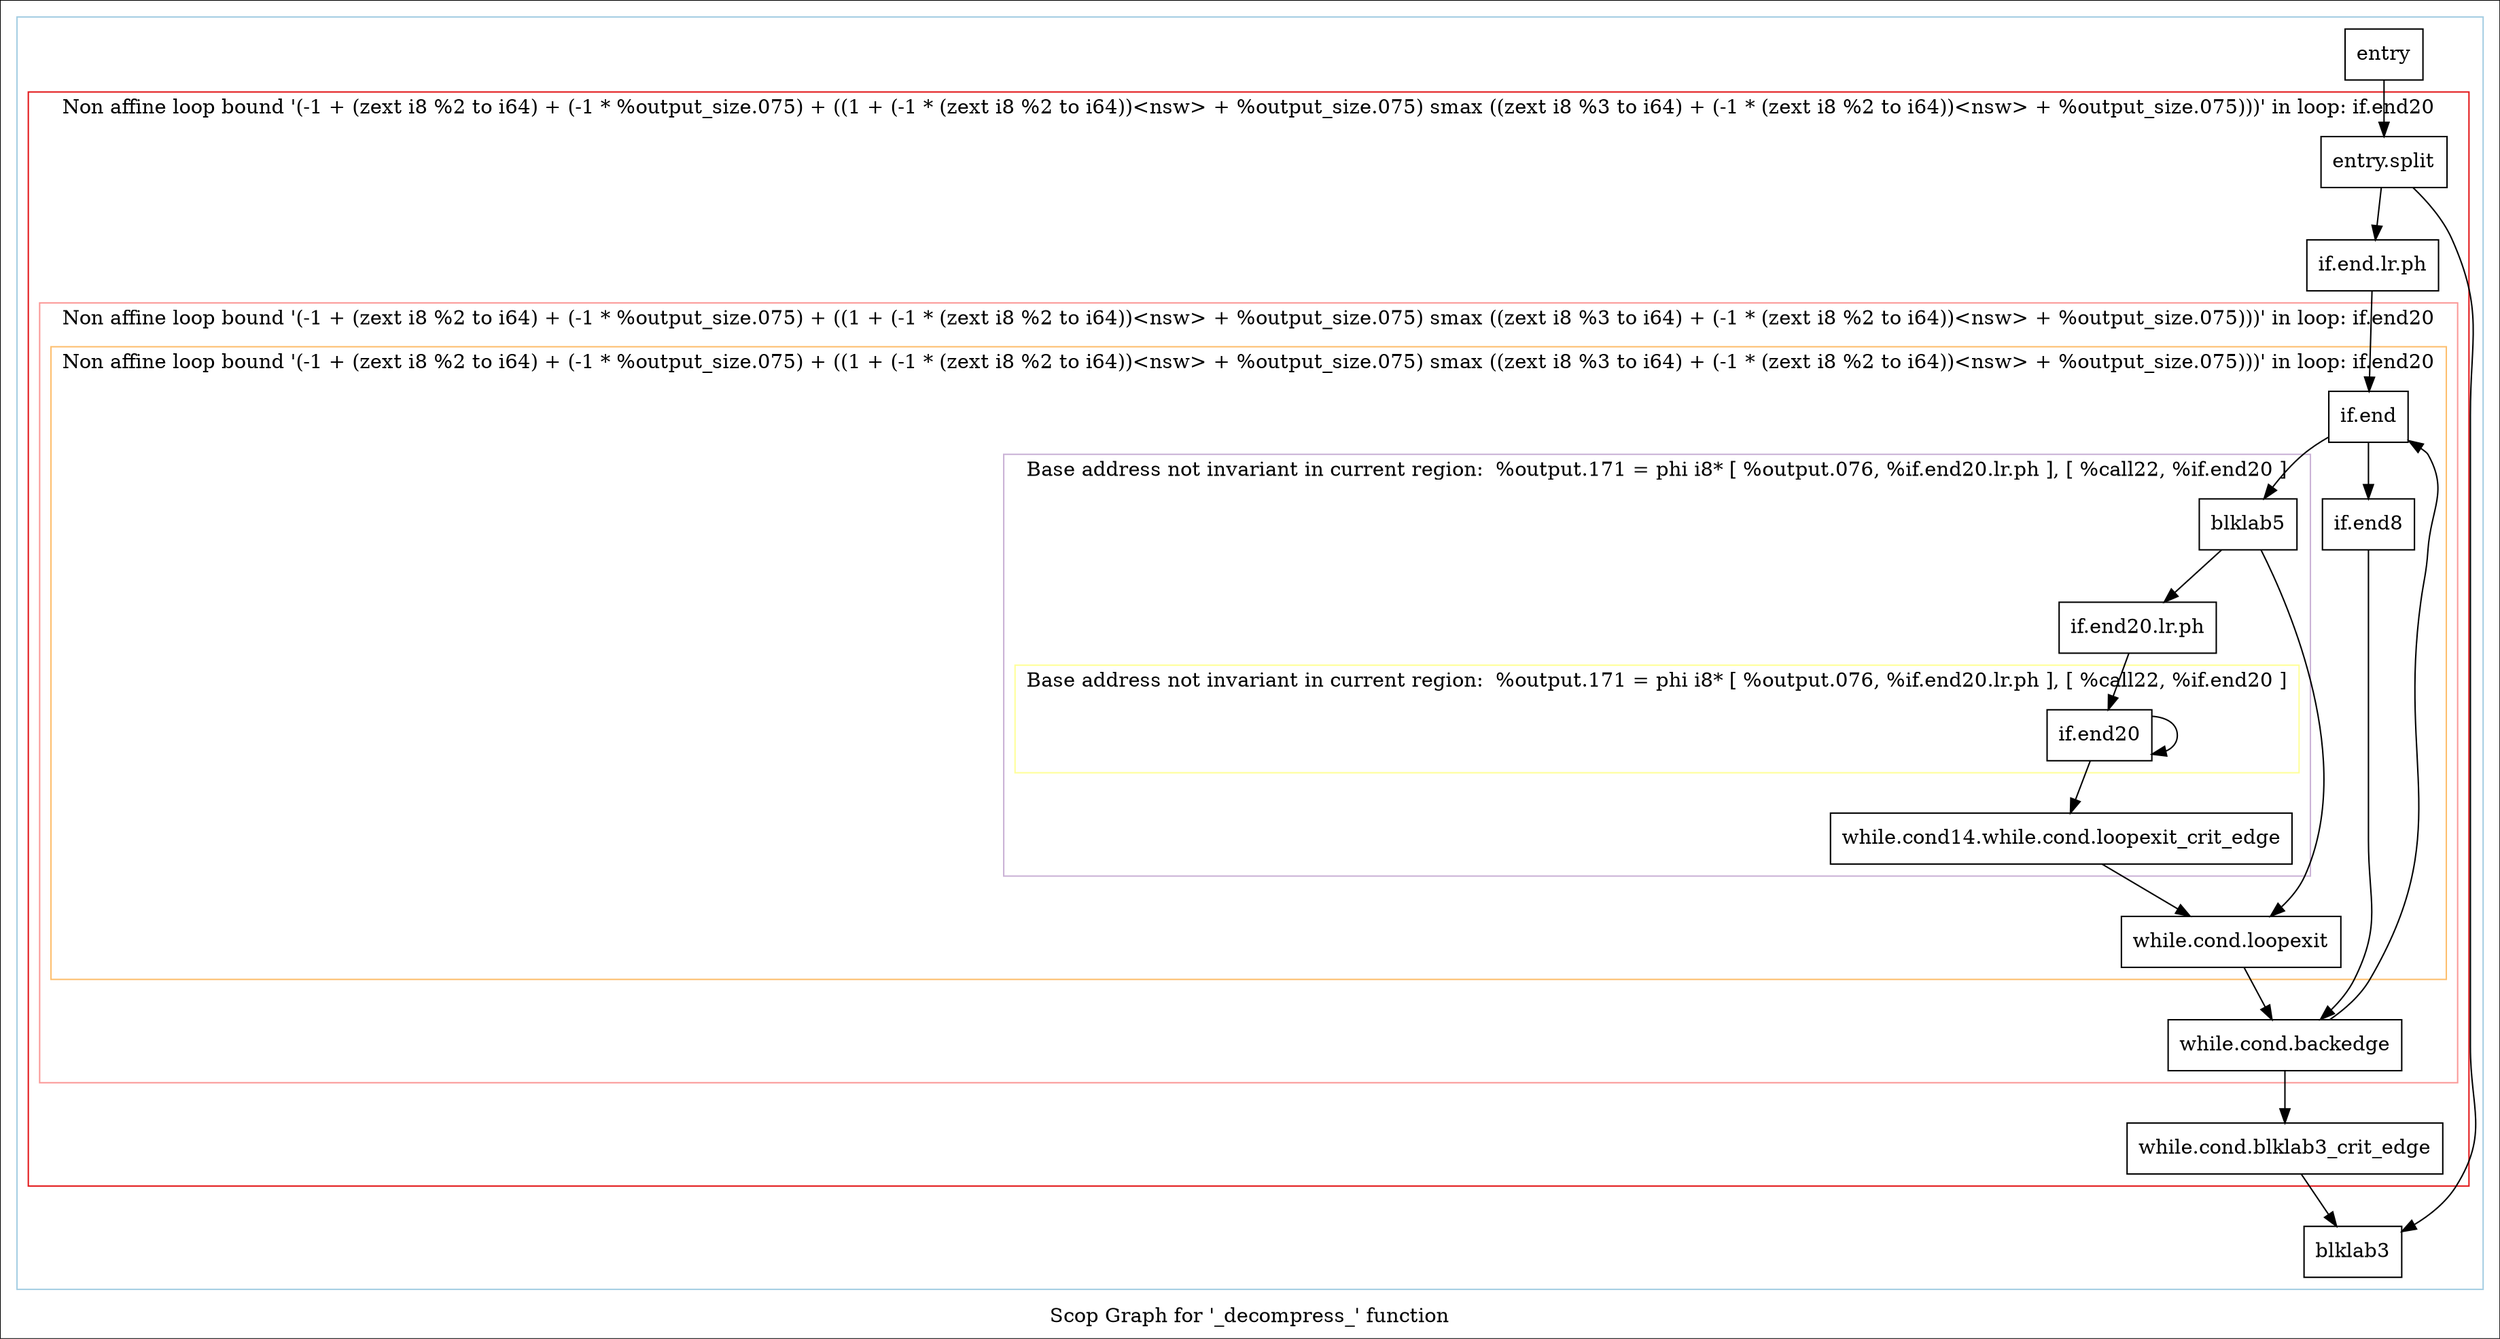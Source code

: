 digraph "Scop Graph for '_decompress_' function" {
	label="Scop Graph for '_decompress_' function";

	Node0xc4c9e20 [shape=record,label="{entry}"];
	Node0xc4c9e20 -> Node0xc4c9e40;
	Node0xc4c9e40 [shape=record,label="{entry.split}"];
	Node0xc4c9e40 -> Node0xc4ddee0;
	Node0xc4c9e40 -> Node0xc4c9f50;
	Node0xc4ddee0 [shape=record,label="{if.end.lr.ph}"];
	Node0xc4ddee0 -> Node0xc4d7bc0;
	Node0xc4d7bc0 [shape=record,label="{if.end}"];
	Node0xc4d7bc0 -> Node0xc4d7c20;
	Node0xc4d7bc0 -> Node0xc4d7c80;
	Node0xc4d7c20 [shape=record,label="{if.end8}"];
	Node0xc4d7c20 -> Node0xc4c9f70;
	Node0xc4c9f70 [shape=record,label="{while.cond.backedge}"];
	Node0xc4c9f70 -> Node0xc4d7bc0[constraint=false];
	Node0xc4c9f70 -> Node0xc4d7b90;
	Node0xc4d7b90 [shape=record,label="{while.cond.blklab3_crit_edge}"];
	Node0xc4d7b90 -> Node0xc4c9f50;
	Node0xc4c9f50 [shape=record,label="{blklab3}"];
	Node0xc4d7c80 [shape=record,label="{blklab5}"];
	Node0xc4d7c80 -> Node0xc4ddda0;
	Node0xc4d7c80 -> Node0xc4dddc0;
	Node0xc4ddda0 [shape=record,label="{while.cond.loopexit}"];
	Node0xc4ddda0 -> Node0xc4c9f70;
	Node0xc4dddc0 [shape=record,label="{if.end20.lr.ph}"];
	Node0xc4dddc0 -> Node0xc4ddde0;
	Node0xc4ddde0 [shape=record,label="{if.end20}"];
	Node0xc4ddde0 -> Node0xc4ddde0[constraint=false];
	Node0xc4ddde0 -> Node0xc4dab70;
	Node0xc4dab70 [shape=record,label="{while.cond14.while.cond.loopexit_crit_edge}"];
	Node0xc4dab70 -> Node0xc4ddda0;
	colorscheme = "paired12"
        subgraph cluster_0xc4c97d0 {
          label = "";
          style = solid;
          color = 1
          subgraph cluster_0xc4b5e20 {
            label = "Non affine loop bound '(-1 + (zext i8 %2 to i64) + (-1 * %output_size.075) + ((1 + (-1 * (zext i8 %2 to i64))<nsw> + %output_size.075) smax ((zext i8 %3 to i64) + (-1 * (zext i8 %2 to i64))<nsw> + %output_size.075)))' in loop: if.end20";
            style = solid;
            color = 6
            subgraph cluster_0xc4cac60 {
              label = "Non affine loop bound '(-1 + (zext i8 %2 to i64) + (-1 * %output_size.075) + ((1 + (-1 * (zext i8 %2 to i64))<nsw> + %output_size.075) smax ((zext i8 %3 to i64) + (-1 * (zext i8 %2 to i64))<nsw> + %output_size.075)))' in loop: if.end20";
              style = solid;
              color = 5
              subgraph cluster_0xc4cabe0 {
                label = "Non affine loop bound '(-1 + (zext i8 %2 to i64) + (-1 * %output_size.075) + ((1 + (-1 * (zext i8 %2 to i64))<nsw> + %output_size.075) smax ((zext i8 %3 to i64) + (-1 * (zext i8 %2 to i64))<nsw> + %output_size.075)))' in loop: if.end20";
                style = solid;
                color = 7
                subgraph cluster_0xc4cab60 {
                  label = "Base address not invariant in current region:  %output.171 = phi i8* [ %output.076, %if.end20.lr.ph ], [ %call22, %if.end20 ]";
                  style = solid;
                  color = 9
                  subgraph cluster_0xc4b9970 {
                    label = "Base address not invariant in current region:  %output.171 = phi i8* [ %output.076, %if.end20.lr.ph ], [ %call22, %if.end20 ]";
                    style = solid;
                    color = 11
                    Node0xc4ddde0;
                  }
                  Node0xc4d7c80;
                  Node0xc4dddc0;
                  Node0xc4dab70;
                }
                Node0xc4d7bc0;
                Node0xc4d7c20;
                Node0xc4ddda0;
              }
              Node0xc4c9f70;
            }
            Node0xc4c9e40;
            Node0xc4ddee0;
            Node0xc4d7b90;
          }
          Node0xc4c9e20;
          Node0xc4c9f50;
        }
}
